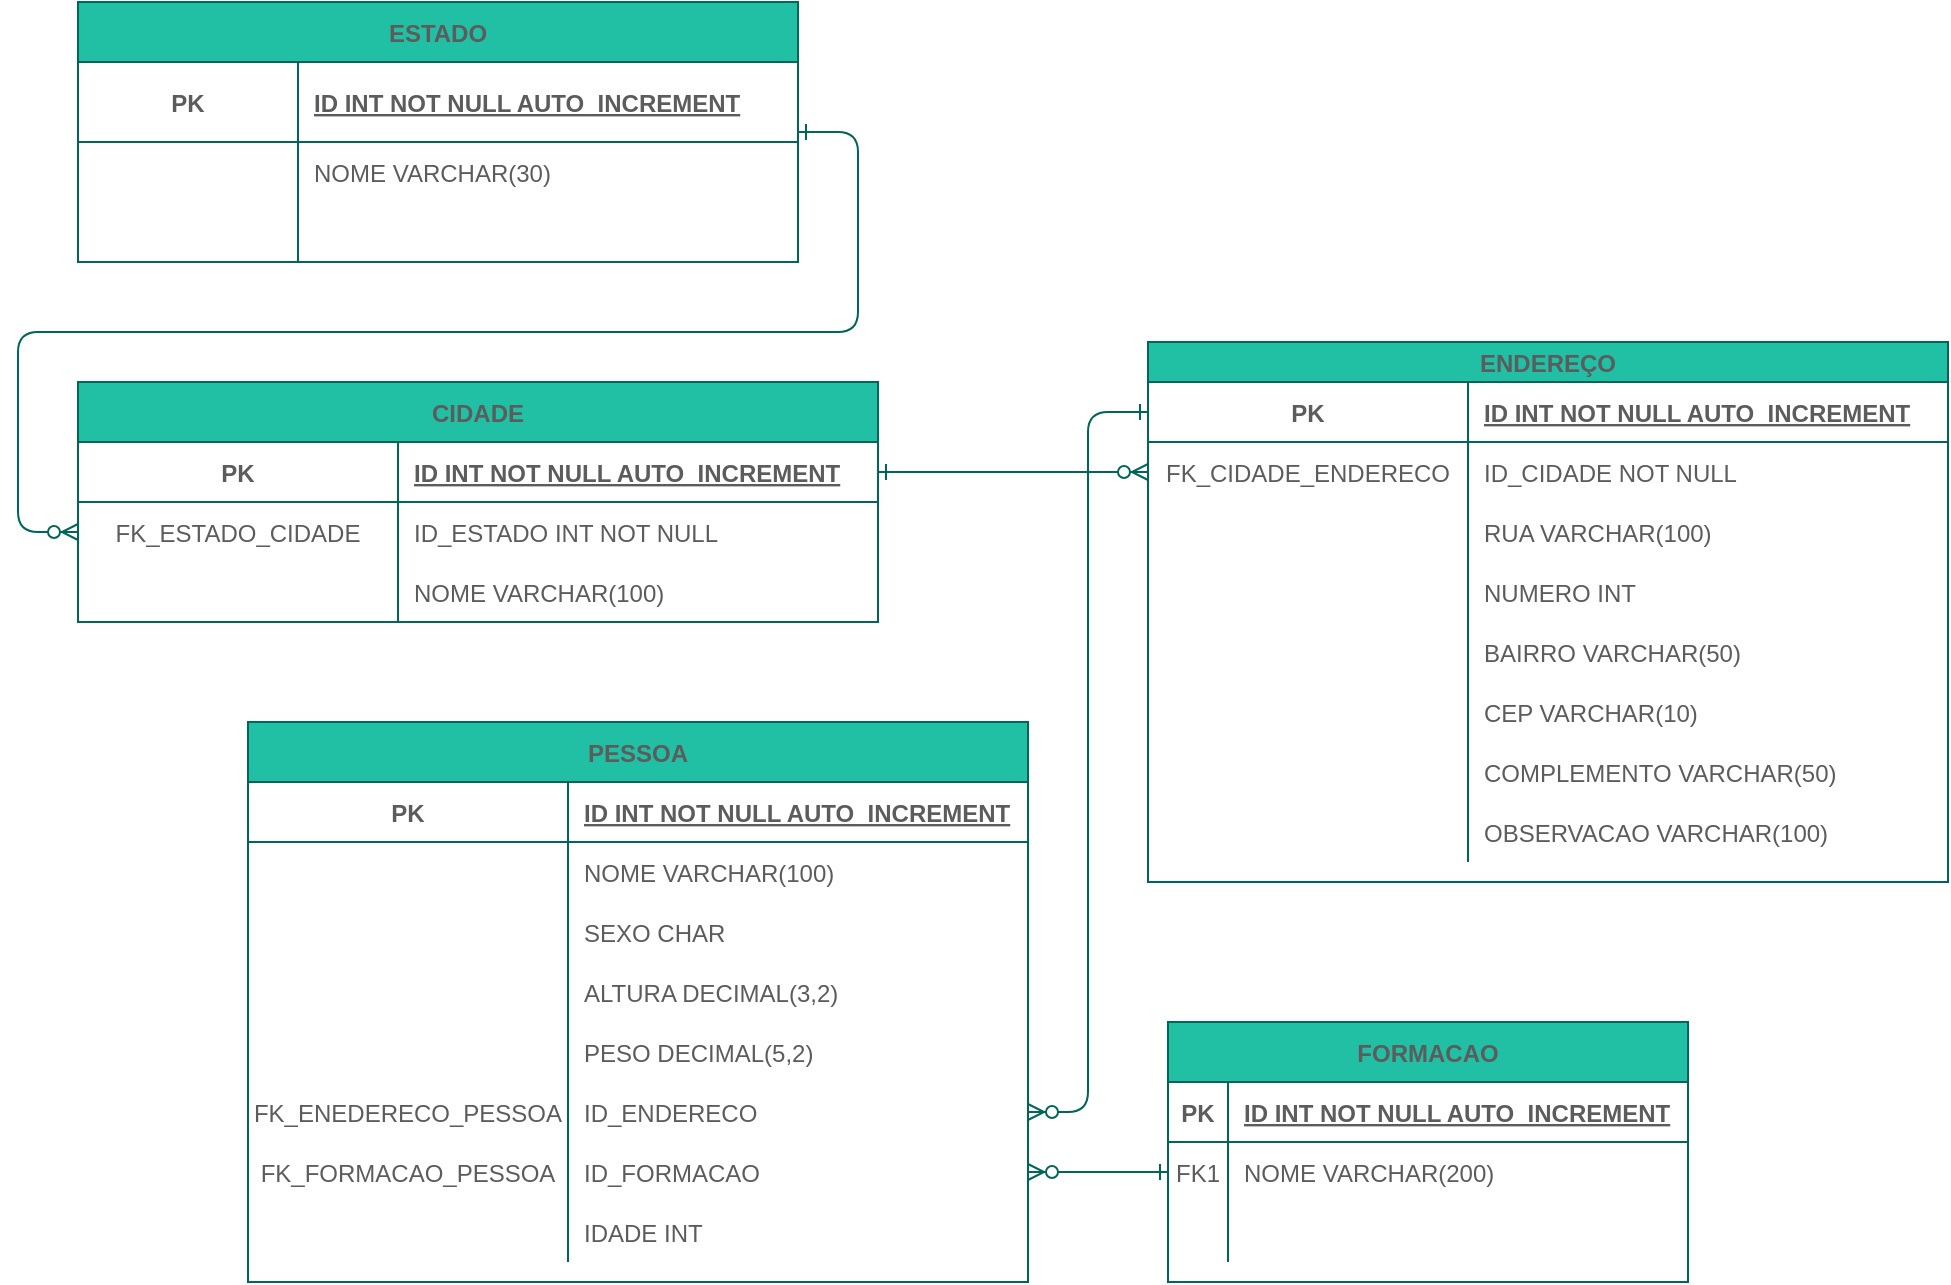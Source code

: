 <mxfile version="15.1.2" type="device"><diagram id="R2lEEEUBdFMjLlhIrx00" name="Page-1"><mxGraphModel dx="1329" dy="705" grid="1" gridSize="10" guides="1" tooltips="1" connect="1" arrows="1" fold="1" page="1" pageScale="1" pageWidth="1169" pageHeight="1654" math="0" shadow="0" extFonts="Permanent Marker^https://fonts.googleapis.com/css?family=Permanent+Marker"><root><mxCell id="0"/><mxCell id="1" parent="0"/><mxCell id="C-vyLk0tnHw3VtMMgP7b-12" value="" style="edgeStyle=entityRelationEdgeStyle;endArrow=ERzeroToMany;startArrow=ERone;endFill=1;startFill=0;strokeColor=#006658;fontColor=#5C5C5C;exitX=0;exitY=0.5;exitDx=0;exitDy=0;" parent="1" source="6YbXGasq6QBPdYhicQic-2" target="C-vyLk0tnHw3VtMMgP7b-17" edge="1"><mxGeometry width="100" height="100" relative="1" as="geometry"><mxPoint x="475" y="940" as="sourcePoint"/><mxPoint x="139" y="750" as="targetPoint"/></mxGeometry></mxCell><mxCell id="C-vyLk0tnHw3VtMMgP7b-2" value="CIDADE" style="shape=table;startSize=30;container=1;collapsible=1;childLayout=tableLayout;fixedRows=1;rowLines=0;fontStyle=1;align=center;resizeLast=1;fillColor=#21C0A5;strokeColor=#006658;fontColor=#5C5C5C;" parent="1" vertex="1"><mxGeometry x="150" y="400" width="400" height="120" as="geometry"/></mxCell><mxCell id="C-vyLk0tnHw3VtMMgP7b-3" value="" style="shape=partialRectangle;collapsible=0;dropTarget=0;pointerEvents=0;fillColor=none;points=[[0,0.5],[1,0.5]];portConstraint=eastwest;top=0;left=0;right=0;bottom=1;strokeColor=#006658;fontColor=#5C5C5C;" parent="C-vyLk0tnHw3VtMMgP7b-2" vertex="1"><mxGeometry y="30" width="400" height="30" as="geometry"/></mxCell><mxCell id="C-vyLk0tnHw3VtMMgP7b-4" value="PK" style="shape=partialRectangle;overflow=hidden;connectable=0;fillColor=none;top=0;left=0;bottom=0;right=0;fontStyle=1;strokeColor=#006658;fontColor=#5C5C5C;" parent="C-vyLk0tnHw3VtMMgP7b-3" vertex="1"><mxGeometry width="160" height="30" as="geometry"/></mxCell><mxCell id="C-vyLk0tnHw3VtMMgP7b-5" value="ID INT NOT NULL AUTO_INCREMENT" style="shape=partialRectangle;overflow=hidden;connectable=0;fillColor=none;top=0;left=0;bottom=0;right=0;align=left;spacingLeft=6;fontStyle=5;strokeColor=#006658;fontColor=#5C5C5C;" parent="C-vyLk0tnHw3VtMMgP7b-3" vertex="1"><mxGeometry x="160" width="240" height="30" as="geometry"/></mxCell><mxCell id="C-vyLk0tnHw3VtMMgP7b-6" value="" style="shape=partialRectangle;collapsible=0;dropTarget=0;pointerEvents=0;fillColor=none;points=[[0,0.5],[1,0.5]];portConstraint=eastwest;top=0;left=0;right=0;bottom=0;strokeColor=#006658;fontColor=#5C5C5C;" parent="C-vyLk0tnHw3VtMMgP7b-2" vertex="1"><mxGeometry y="60" width="400" height="30" as="geometry"/></mxCell><mxCell id="C-vyLk0tnHw3VtMMgP7b-7" value="FK_ESTADO_CIDADE" style="shape=partialRectangle;overflow=hidden;connectable=0;fillColor=none;top=0;left=0;bottom=0;right=0;strokeColor=#006658;fontColor=#5C5C5C;" parent="C-vyLk0tnHw3VtMMgP7b-6" vertex="1"><mxGeometry width="160" height="30" as="geometry"/></mxCell><mxCell id="C-vyLk0tnHw3VtMMgP7b-8" value="ID_ESTADO INT NOT NULL" style="shape=partialRectangle;overflow=hidden;connectable=0;fillColor=none;top=0;left=0;bottom=0;right=0;align=left;spacingLeft=6;strokeColor=#006658;fontColor=#5C5C5C;" parent="C-vyLk0tnHw3VtMMgP7b-6" vertex="1"><mxGeometry x="160" width="240" height="30" as="geometry"/></mxCell><mxCell id="C-vyLk0tnHw3VtMMgP7b-9" value="" style="shape=partialRectangle;collapsible=0;dropTarget=0;pointerEvents=0;fillColor=none;points=[[0,0.5],[1,0.5]];portConstraint=eastwest;top=0;left=0;right=0;bottom=0;strokeColor=#006658;fontColor=#5C5C5C;" parent="C-vyLk0tnHw3VtMMgP7b-2" vertex="1"><mxGeometry y="90" width="400" height="30" as="geometry"/></mxCell><mxCell id="C-vyLk0tnHw3VtMMgP7b-10" value="" style="shape=partialRectangle;overflow=hidden;connectable=0;fillColor=none;top=0;left=0;bottom=0;right=0;strokeColor=#006658;fontColor=#5C5C5C;" parent="C-vyLk0tnHw3VtMMgP7b-9" vertex="1"><mxGeometry width="160" height="30" as="geometry"/></mxCell><mxCell id="C-vyLk0tnHw3VtMMgP7b-11" value="NOME VARCHAR(100)" style="shape=partialRectangle;overflow=hidden;connectable=0;fillColor=none;top=0;left=0;bottom=0;right=0;align=left;spacingLeft=6;strokeColor=#006658;fontColor=#5C5C5C;" parent="C-vyLk0tnHw3VtMMgP7b-9" vertex="1"><mxGeometry x="160" width="240" height="30" as="geometry"/></mxCell><mxCell id="C-vyLk0tnHw3VtMMgP7b-13" value="PESSOA" style="shape=table;startSize=30;container=1;collapsible=1;childLayout=tableLayout;fixedRows=1;rowLines=0;fontStyle=1;align=center;resizeLast=1;fillColor=#21C0A5;strokeColor=#006658;fontColor=#5C5C5C;" parent="1" vertex="1"><mxGeometry x="235" y="570" width="390" height="280" as="geometry"/></mxCell><mxCell id="C-vyLk0tnHw3VtMMgP7b-14" value="" style="shape=partialRectangle;collapsible=0;dropTarget=0;pointerEvents=0;fillColor=none;points=[[0,0.5],[1,0.5]];portConstraint=eastwest;top=0;left=0;right=0;bottom=1;strokeColor=#006658;fontColor=#5C5C5C;" parent="C-vyLk0tnHw3VtMMgP7b-13" vertex="1"><mxGeometry y="30" width="390" height="30" as="geometry"/></mxCell><mxCell id="C-vyLk0tnHw3VtMMgP7b-15" value="PK" style="shape=partialRectangle;overflow=hidden;connectable=0;fillColor=none;top=0;left=0;bottom=0;right=0;fontStyle=1;strokeColor=#006658;fontColor=#5C5C5C;" parent="C-vyLk0tnHw3VtMMgP7b-14" vertex="1"><mxGeometry width="160" height="30" as="geometry"/></mxCell><mxCell id="C-vyLk0tnHw3VtMMgP7b-16" value="ID INT NOT NULL AUTO_INCREMENT" style="shape=partialRectangle;overflow=hidden;connectable=0;fillColor=none;top=0;left=0;bottom=0;right=0;align=left;spacingLeft=6;fontStyle=5;strokeColor=#006658;fontColor=#5C5C5C;" parent="C-vyLk0tnHw3VtMMgP7b-14" vertex="1"><mxGeometry x="160" width="230" height="30" as="geometry"/></mxCell><mxCell id="C-vyLk0tnHw3VtMMgP7b-20" value="" style="shape=partialRectangle;collapsible=0;dropTarget=0;pointerEvents=0;fillColor=none;points=[[0,0.5],[1,0.5]];portConstraint=eastwest;top=0;left=0;right=0;bottom=0;strokeColor=#006658;fontColor=#5C5C5C;" parent="C-vyLk0tnHw3VtMMgP7b-13" vertex="1"><mxGeometry y="60" width="390" height="30" as="geometry"/></mxCell><mxCell id="C-vyLk0tnHw3VtMMgP7b-21" value="" style="shape=partialRectangle;overflow=hidden;connectable=0;fillColor=none;top=0;left=0;bottom=0;right=0;strokeColor=#006658;fontColor=#5C5C5C;" parent="C-vyLk0tnHw3VtMMgP7b-20" vertex="1"><mxGeometry width="160" height="30" as="geometry"/></mxCell><mxCell id="C-vyLk0tnHw3VtMMgP7b-22" value="NOME VARCHAR(100) " style="shape=partialRectangle;overflow=hidden;connectable=0;fillColor=none;top=0;left=0;bottom=0;right=0;align=left;spacingLeft=6;strokeColor=#006658;fontColor=#5C5C5C;" parent="C-vyLk0tnHw3VtMMgP7b-20" vertex="1"><mxGeometry x="160" width="230" height="30" as="geometry"/></mxCell><mxCell id="6YbXGasq6QBPdYhicQic-61" value="" style="shape=partialRectangle;collapsible=0;dropTarget=0;pointerEvents=0;fillColor=none;points=[[0,0.5],[1,0.5]];portConstraint=eastwest;top=0;left=0;right=0;bottom=0;strokeColor=#006658;fontColor=#5C5C5C;" vertex="1" parent="C-vyLk0tnHw3VtMMgP7b-13"><mxGeometry y="90" width="390" height="30" as="geometry"/></mxCell><mxCell id="6YbXGasq6QBPdYhicQic-62" value="" style="shape=partialRectangle;overflow=hidden;connectable=0;fillColor=none;top=0;left=0;bottom=0;right=0;strokeColor=#006658;fontColor=#5C5C5C;" vertex="1" parent="6YbXGasq6QBPdYhicQic-61"><mxGeometry width="160" height="30" as="geometry"/></mxCell><mxCell id="6YbXGasq6QBPdYhicQic-63" value="SEXO CHAR " style="shape=partialRectangle;overflow=hidden;connectable=0;fillColor=none;top=0;left=0;bottom=0;right=0;align=left;spacingLeft=6;strokeColor=#006658;fontColor=#5C5C5C;" vertex="1" parent="6YbXGasq6QBPdYhicQic-61"><mxGeometry x="160" width="230" height="30" as="geometry"/></mxCell><mxCell id="6YbXGasq6QBPdYhicQic-64" value="" style="shape=partialRectangle;collapsible=0;dropTarget=0;pointerEvents=0;fillColor=none;points=[[0,0.5],[1,0.5]];portConstraint=eastwest;top=0;left=0;right=0;bottom=0;strokeColor=#006658;fontColor=#5C5C5C;" vertex="1" parent="C-vyLk0tnHw3VtMMgP7b-13"><mxGeometry y="120" width="390" height="30" as="geometry"/></mxCell><mxCell id="6YbXGasq6QBPdYhicQic-65" value="" style="shape=partialRectangle;overflow=hidden;connectable=0;fillColor=none;top=0;left=0;bottom=0;right=0;strokeColor=#006658;fontColor=#5C5C5C;" vertex="1" parent="6YbXGasq6QBPdYhicQic-64"><mxGeometry width="160" height="30" as="geometry"/></mxCell><mxCell id="6YbXGasq6QBPdYhicQic-66" value="ALTURA DECIMAL(3,2)" style="shape=partialRectangle;overflow=hidden;connectable=0;fillColor=none;top=0;left=0;bottom=0;right=0;align=left;spacingLeft=6;strokeColor=#006658;fontColor=#5C5C5C;" vertex="1" parent="6YbXGasq6QBPdYhicQic-64"><mxGeometry x="160" width="230" height="30" as="geometry"/></mxCell><mxCell id="6YbXGasq6QBPdYhicQic-67" value="" style="shape=partialRectangle;collapsible=0;dropTarget=0;pointerEvents=0;fillColor=none;points=[[0,0.5],[1,0.5]];portConstraint=eastwest;top=0;left=0;right=0;bottom=0;strokeColor=#006658;fontColor=#5C5C5C;" vertex="1" parent="C-vyLk0tnHw3VtMMgP7b-13"><mxGeometry y="150" width="390" height="30" as="geometry"/></mxCell><mxCell id="6YbXGasq6QBPdYhicQic-68" value="" style="shape=partialRectangle;overflow=hidden;connectable=0;fillColor=none;top=0;left=0;bottom=0;right=0;strokeColor=#006658;fontColor=#5C5C5C;" vertex="1" parent="6YbXGasq6QBPdYhicQic-67"><mxGeometry width="160" height="30" as="geometry"/></mxCell><mxCell id="6YbXGasq6QBPdYhicQic-69" value="PESO DECIMAL(5,2)" style="shape=partialRectangle;overflow=hidden;connectable=0;fillColor=none;top=0;left=0;bottom=0;right=0;align=left;spacingLeft=6;strokeColor=#006658;fontColor=#5C5C5C;" vertex="1" parent="6YbXGasq6QBPdYhicQic-67"><mxGeometry x="160" width="230" height="30" as="geometry"/></mxCell><mxCell id="C-vyLk0tnHw3VtMMgP7b-17" value="" style="shape=partialRectangle;collapsible=0;dropTarget=0;pointerEvents=0;fillColor=none;points=[[0,0.5],[1,0.5]];portConstraint=eastwest;top=0;left=0;right=0;bottom=0;strokeColor=#006658;fontColor=#5C5C5C;" parent="C-vyLk0tnHw3VtMMgP7b-13" vertex="1"><mxGeometry y="180" width="390" height="30" as="geometry"/></mxCell><mxCell id="C-vyLk0tnHw3VtMMgP7b-18" value="FK_ENEDERECO_PESSOA" style="shape=partialRectangle;overflow=hidden;connectable=0;fillColor=none;top=0;left=0;bottom=0;right=0;strokeColor=#006658;fontColor=#5C5C5C;" parent="C-vyLk0tnHw3VtMMgP7b-17" vertex="1"><mxGeometry width="160" height="30" as="geometry"/></mxCell><mxCell id="C-vyLk0tnHw3VtMMgP7b-19" value="ID_ENDERECO" style="shape=partialRectangle;overflow=hidden;connectable=0;fillColor=none;top=0;left=0;bottom=0;right=0;align=left;spacingLeft=6;strokeColor=#006658;fontColor=#5C5C5C;" parent="C-vyLk0tnHw3VtMMgP7b-17" vertex="1"><mxGeometry x="160" width="230" height="30" as="geometry"/></mxCell><mxCell id="6YbXGasq6QBPdYhicQic-70" value="" style="shape=partialRectangle;collapsible=0;dropTarget=0;pointerEvents=0;fillColor=none;points=[[0,0.5],[1,0.5]];portConstraint=eastwest;top=0;left=0;right=0;bottom=0;strokeColor=#006658;fontColor=#5C5C5C;" vertex="1" parent="C-vyLk0tnHw3VtMMgP7b-13"><mxGeometry y="210" width="390" height="30" as="geometry"/></mxCell><mxCell id="6YbXGasq6QBPdYhicQic-71" value="FK_FORMACAO_PESSOA" style="shape=partialRectangle;overflow=hidden;connectable=0;fillColor=none;top=0;left=0;bottom=0;right=0;strokeColor=#006658;fontColor=#5C5C5C;" vertex="1" parent="6YbXGasq6QBPdYhicQic-70"><mxGeometry width="160" height="30" as="geometry"/></mxCell><mxCell id="6YbXGasq6QBPdYhicQic-72" value="ID_FORMACAO" style="shape=partialRectangle;overflow=hidden;connectable=0;fillColor=none;top=0;left=0;bottom=0;right=0;align=left;spacingLeft=6;strokeColor=#006658;fontColor=#5C5C5C;" vertex="1" parent="6YbXGasq6QBPdYhicQic-70"><mxGeometry x="160" width="230" height="30" as="geometry"/></mxCell><mxCell id="6YbXGasq6QBPdYhicQic-80" value="" style="shape=partialRectangle;collapsible=0;dropTarget=0;pointerEvents=0;fillColor=none;points=[[0,0.5],[1,0.5]];portConstraint=eastwest;top=0;left=0;right=0;bottom=0;strokeColor=#006658;fontColor=#5C5C5C;" vertex="1" parent="C-vyLk0tnHw3VtMMgP7b-13"><mxGeometry y="240" width="390" height="30" as="geometry"/></mxCell><mxCell id="6YbXGasq6QBPdYhicQic-81" value="" style="shape=partialRectangle;overflow=hidden;connectable=0;fillColor=none;top=0;left=0;bottom=0;right=0;strokeColor=#006658;fontColor=#5C5C5C;" vertex="1" parent="6YbXGasq6QBPdYhicQic-80"><mxGeometry width="160" height="30" as="geometry"/></mxCell><mxCell id="6YbXGasq6QBPdYhicQic-82" value="IDADE INT " style="shape=partialRectangle;overflow=hidden;connectable=0;fillColor=none;top=0;left=0;bottom=0;right=0;align=left;spacingLeft=6;strokeColor=#006658;fontColor=#5C5C5C;" vertex="1" parent="6YbXGasq6QBPdYhicQic-80"><mxGeometry x="160" width="230" height="30" as="geometry"/></mxCell><mxCell id="C-vyLk0tnHw3VtMMgP7b-23" value="ESTADO" style="shape=table;startSize=30;container=1;collapsible=1;childLayout=tableLayout;fixedRows=1;rowLines=0;fontStyle=1;align=center;resizeLast=1;fillColor=#21C0A5;strokeColor=#006658;fontColor=#5C5C5C;" parent="1" vertex="1"><mxGeometry x="150" y="210" width="360" height="130" as="geometry"/></mxCell><mxCell id="C-vyLk0tnHw3VtMMgP7b-24" value="" style="shape=partialRectangle;collapsible=0;dropTarget=0;pointerEvents=0;fillColor=none;points=[[0,0.5],[1,0.5]];portConstraint=eastwest;top=0;left=0;right=0;bottom=1;strokeColor=#006658;fontColor=#5C5C5C;" parent="C-vyLk0tnHw3VtMMgP7b-23" vertex="1"><mxGeometry y="30" width="360" height="40" as="geometry"/></mxCell><mxCell id="C-vyLk0tnHw3VtMMgP7b-25" value="PK" style="shape=partialRectangle;overflow=hidden;connectable=0;fillColor=none;top=0;left=0;bottom=0;right=0;fontStyle=1;strokeColor=#006658;fontColor=#5C5C5C;" parent="C-vyLk0tnHw3VtMMgP7b-24" vertex="1"><mxGeometry width="110" height="40" as="geometry"/></mxCell><mxCell id="C-vyLk0tnHw3VtMMgP7b-26" value="ID INT NOT NULL AUTO_INCREMENT" style="shape=partialRectangle;overflow=hidden;connectable=0;fillColor=none;top=0;left=0;bottom=0;right=0;align=left;spacingLeft=6;fontStyle=5;strokeColor=#006658;fontColor=#5C5C5C;" parent="C-vyLk0tnHw3VtMMgP7b-24" vertex="1"><mxGeometry x="110" width="250" height="40" as="geometry"/></mxCell><mxCell id="C-vyLk0tnHw3VtMMgP7b-27" value="" style="shape=partialRectangle;collapsible=0;dropTarget=0;pointerEvents=0;fillColor=none;points=[[0,0.5],[1,0.5]];portConstraint=eastwest;top=0;left=0;right=0;bottom=0;strokeColor=#006658;fontColor=#5C5C5C;" parent="C-vyLk0tnHw3VtMMgP7b-23" vertex="1"><mxGeometry y="70" width="360" height="30" as="geometry"/></mxCell><mxCell id="C-vyLk0tnHw3VtMMgP7b-28" value="" style="shape=partialRectangle;overflow=hidden;connectable=0;fillColor=none;top=0;left=0;bottom=0;right=0;strokeColor=#006658;fontColor=#5C5C5C;" parent="C-vyLk0tnHw3VtMMgP7b-27" vertex="1"><mxGeometry width="110" height="30" as="geometry"/></mxCell><mxCell id="C-vyLk0tnHw3VtMMgP7b-29" value="NOME VARCHAR(30)" style="shape=partialRectangle;overflow=hidden;connectable=0;fillColor=none;top=0;left=0;bottom=0;right=0;align=left;spacingLeft=6;strokeColor=#006658;fontColor=#5C5C5C;" parent="C-vyLk0tnHw3VtMMgP7b-27" vertex="1"><mxGeometry x="110" width="250" height="30" as="geometry"/></mxCell><mxCell id="6YbXGasq6QBPdYhicQic-19" value="" style="shape=partialRectangle;collapsible=0;dropTarget=0;pointerEvents=0;fillColor=none;points=[[0,0.5],[1,0.5]];portConstraint=eastwest;top=0;left=0;right=0;bottom=0;strokeColor=#006658;fontColor=#5C5C5C;" vertex="1" parent="C-vyLk0tnHw3VtMMgP7b-23"><mxGeometry y="100" width="360" height="30" as="geometry"/></mxCell><mxCell id="6YbXGasq6QBPdYhicQic-20" value="" style="shape=partialRectangle;overflow=hidden;connectable=0;fillColor=none;top=0;left=0;bottom=0;right=0;strokeColor=#006658;fontColor=#5C5C5C;" vertex="1" parent="6YbXGasq6QBPdYhicQic-19"><mxGeometry width="110" height="30" as="geometry"/></mxCell><mxCell id="6YbXGasq6QBPdYhicQic-21" value="" style="shape=partialRectangle;overflow=hidden;connectable=0;fillColor=none;top=0;left=0;bottom=0;right=0;align=left;spacingLeft=6;strokeColor=#006658;fontColor=#5C5C5C;" vertex="1" parent="6YbXGasq6QBPdYhicQic-19"><mxGeometry x="110" width="250" height="30" as="geometry"/></mxCell><mxCell id="6YbXGasq6QBPdYhicQic-1" value="ENDEREÇO" style="shape=table;startSize=20;container=1;collapsible=1;childLayout=tableLayout;fixedRows=1;rowLines=0;fontStyle=1;align=center;resizeLast=1;fillColor=#21C0A5;strokeColor=#006658;fontColor=#5C5C5C;" vertex="1" parent="1"><mxGeometry x="685" y="380" width="400" height="270" as="geometry"/></mxCell><mxCell id="6YbXGasq6QBPdYhicQic-2" value="" style="shape=partialRectangle;collapsible=0;dropTarget=0;pointerEvents=0;fillColor=none;points=[[0,0.5],[1,0.5]];portConstraint=eastwest;top=0;left=0;right=0;bottom=1;strokeColor=#006658;fontColor=#5C5C5C;" vertex="1" parent="6YbXGasq6QBPdYhicQic-1"><mxGeometry y="20" width="400" height="30" as="geometry"/></mxCell><mxCell id="6YbXGasq6QBPdYhicQic-3" value="PK" style="shape=partialRectangle;overflow=hidden;connectable=0;fillColor=none;top=0;left=0;bottom=0;right=0;fontStyle=1;strokeColor=#006658;fontColor=#5C5C5C;" vertex="1" parent="6YbXGasq6QBPdYhicQic-2"><mxGeometry width="160" height="30" as="geometry"/></mxCell><mxCell id="6YbXGasq6QBPdYhicQic-4" value="ID INT NOT NULL AUTO_INCREMENT" style="shape=partialRectangle;overflow=hidden;connectable=0;fillColor=none;top=0;left=0;bottom=0;right=0;align=left;spacingLeft=6;fontStyle=5;strokeColor=#006658;fontColor=#5C5C5C;" vertex="1" parent="6YbXGasq6QBPdYhicQic-2"><mxGeometry x="160" width="240" height="30" as="geometry"/></mxCell><mxCell id="6YbXGasq6QBPdYhicQic-5" value="" style="shape=partialRectangle;collapsible=0;dropTarget=0;pointerEvents=0;fillColor=none;points=[[0,0.5],[1,0.5]];portConstraint=eastwest;top=0;left=0;right=0;bottom=0;strokeColor=#006658;fontColor=#5C5C5C;" vertex="1" parent="6YbXGasq6QBPdYhicQic-1"><mxGeometry y="50" width="400" height="30" as="geometry"/></mxCell><mxCell id="6YbXGasq6QBPdYhicQic-6" value="FK_CIDADE_ENDERECO" style="shape=partialRectangle;overflow=hidden;connectable=0;fillColor=none;top=0;left=0;bottom=0;right=0;strokeColor=#006658;fontColor=#5C5C5C;" vertex="1" parent="6YbXGasq6QBPdYhicQic-5"><mxGeometry width="160" height="30" as="geometry"/></mxCell><mxCell id="6YbXGasq6QBPdYhicQic-7" value="ID_CIDADE NOT NULL" style="shape=partialRectangle;overflow=hidden;connectable=0;fillColor=none;top=0;left=0;bottom=0;right=0;align=left;spacingLeft=6;strokeColor=#006658;fontColor=#5C5C5C;" vertex="1" parent="6YbXGasq6QBPdYhicQic-5"><mxGeometry x="160" width="240" height="30" as="geometry"/></mxCell><mxCell id="6YbXGasq6QBPdYhicQic-8" value="" style="shape=partialRectangle;collapsible=0;dropTarget=0;pointerEvents=0;fillColor=none;points=[[0,0.5],[1,0.5]];portConstraint=eastwest;top=0;left=0;right=0;bottom=0;strokeColor=#006658;fontColor=#5C5C5C;" vertex="1" parent="6YbXGasq6QBPdYhicQic-1"><mxGeometry y="80" width="400" height="30" as="geometry"/></mxCell><mxCell id="6YbXGasq6QBPdYhicQic-9" value="" style="shape=partialRectangle;overflow=hidden;connectable=0;fillColor=none;top=0;left=0;bottom=0;right=0;strokeColor=#006658;fontColor=#5C5C5C;" vertex="1" parent="6YbXGasq6QBPdYhicQic-8"><mxGeometry width="160" height="30" as="geometry"/></mxCell><mxCell id="6YbXGasq6QBPdYhicQic-10" value="RUA VARCHAR(100)" style="shape=partialRectangle;overflow=hidden;connectable=0;fillColor=none;top=0;left=0;bottom=0;right=0;align=left;spacingLeft=6;strokeColor=#006658;fontColor=#5C5C5C;" vertex="1" parent="6YbXGasq6QBPdYhicQic-8"><mxGeometry x="160" width="240" height="30" as="geometry"/></mxCell><mxCell id="6YbXGasq6QBPdYhicQic-26" value="" style="shape=partialRectangle;collapsible=0;dropTarget=0;pointerEvents=0;fillColor=none;points=[[0,0.5],[1,0.5]];portConstraint=eastwest;top=0;left=0;right=0;bottom=0;strokeColor=#006658;fontColor=#5C5C5C;" vertex="1" parent="6YbXGasq6QBPdYhicQic-1"><mxGeometry y="110" width="400" height="30" as="geometry"/></mxCell><mxCell id="6YbXGasq6QBPdYhicQic-27" value="" style="shape=partialRectangle;overflow=hidden;connectable=0;fillColor=none;top=0;left=0;bottom=0;right=0;strokeColor=#006658;fontColor=#5C5C5C;" vertex="1" parent="6YbXGasq6QBPdYhicQic-26"><mxGeometry width="160" height="30" as="geometry"/></mxCell><mxCell id="6YbXGasq6QBPdYhicQic-28" value="NUMERO INT" style="shape=partialRectangle;overflow=hidden;connectable=0;fillColor=none;top=0;left=0;bottom=0;right=0;align=left;spacingLeft=6;strokeColor=#006658;fontColor=#5C5C5C;" vertex="1" parent="6YbXGasq6QBPdYhicQic-26"><mxGeometry x="160" width="240" height="30" as="geometry"/></mxCell><mxCell id="6YbXGasq6QBPdYhicQic-29" value="" style="shape=partialRectangle;collapsible=0;dropTarget=0;pointerEvents=0;fillColor=none;points=[[0,0.5],[1,0.5]];portConstraint=eastwest;top=0;left=0;right=0;bottom=0;strokeColor=#006658;fontColor=#5C5C5C;" vertex="1" parent="6YbXGasq6QBPdYhicQic-1"><mxGeometry y="140" width="400" height="30" as="geometry"/></mxCell><mxCell id="6YbXGasq6QBPdYhicQic-30" value="" style="shape=partialRectangle;overflow=hidden;connectable=0;fillColor=none;top=0;left=0;bottom=0;right=0;strokeColor=#006658;fontColor=#5C5C5C;" vertex="1" parent="6YbXGasq6QBPdYhicQic-29"><mxGeometry width="160" height="30" as="geometry"/></mxCell><mxCell id="6YbXGasq6QBPdYhicQic-31" value="BAIRRO VARCHAR(50)" style="shape=partialRectangle;overflow=hidden;connectable=0;fillColor=none;top=0;left=0;bottom=0;right=0;align=left;spacingLeft=6;strokeColor=#006658;fontColor=#5C5C5C;" vertex="1" parent="6YbXGasq6QBPdYhicQic-29"><mxGeometry x="160" width="240" height="30" as="geometry"/></mxCell><mxCell id="6YbXGasq6QBPdYhicQic-32" value="" style="shape=partialRectangle;collapsible=0;dropTarget=0;pointerEvents=0;fillColor=none;points=[[0,0.5],[1,0.5]];portConstraint=eastwest;top=0;left=0;right=0;bottom=0;strokeColor=#006658;fontColor=#5C5C5C;" vertex="1" parent="6YbXGasq6QBPdYhicQic-1"><mxGeometry y="170" width="400" height="30" as="geometry"/></mxCell><mxCell id="6YbXGasq6QBPdYhicQic-33" value="" style="shape=partialRectangle;overflow=hidden;connectable=0;fillColor=none;top=0;left=0;bottom=0;right=0;strokeColor=#006658;fontColor=#5C5C5C;" vertex="1" parent="6YbXGasq6QBPdYhicQic-32"><mxGeometry width="160" height="30" as="geometry"/></mxCell><mxCell id="6YbXGasq6QBPdYhicQic-34" value="CEP VARCHAR(10)" style="shape=partialRectangle;overflow=hidden;connectable=0;fillColor=none;top=0;left=0;bottom=0;right=0;align=left;spacingLeft=6;strokeColor=#006658;fontColor=#5C5C5C;" vertex="1" parent="6YbXGasq6QBPdYhicQic-32"><mxGeometry x="160" width="240" height="30" as="geometry"/></mxCell><mxCell id="6YbXGasq6QBPdYhicQic-35" value="" style="shape=partialRectangle;collapsible=0;dropTarget=0;pointerEvents=0;fillColor=none;points=[[0,0.5],[1,0.5]];portConstraint=eastwest;top=0;left=0;right=0;bottom=0;strokeColor=#006658;fontColor=#5C5C5C;" vertex="1" parent="6YbXGasq6QBPdYhicQic-1"><mxGeometry y="200" width="400" height="30" as="geometry"/></mxCell><mxCell id="6YbXGasq6QBPdYhicQic-36" value="" style="shape=partialRectangle;overflow=hidden;connectable=0;fillColor=none;top=0;left=0;bottom=0;right=0;strokeColor=#006658;fontColor=#5C5C5C;" vertex="1" parent="6YbXGasq6QBPdYhicQic-35"><mxGeometry width="160" height="30" as="geometry"/></mxCell><mxCell id="6YbXGasq6QBPdYhicQic-37" value="COMPLEMENTO VARCHAR(50)" style="shape=partialRectangle;overflow=hidden;connectable=0;fillColor=none;top=0;left=0;bottom=0;right=0;align=left;spacingLeft=6;strokeColor=#006658;fontColor=#5C5C5C;" vertex="1" parent="6YbXGasq6QBPdYhicQic-35"><mxGeometry x="160" width="240" height="30" as="geometry"/></mxCell><mxCell id="6YbXGasq6QBPdYhicQic-38" value="" style="shape=partialRectangle;collapsible=0;dropTarget=0;pointerEvents=0;fillColor=none;points=[[0,0.5],[1,0.5]];portConstraint=eastwest;top=0;left=0;right=0;bottom=0;strokeColor=#006658;fontColor=#5C5C5C;" vertex="1" parent="6YbXGasq6QBPdYhicQic-1"><mxGeometry y="230" width="400" height="30" as="geometry"/></mxCell><mxCell id="6YbXGasq6QBPdYhicQic-39" value="" style="shape=partialRectangle;overflow=hidden;connectable=0;fillColor=none;top=0;left=0;bottom=0;right=0;strokeColor=#006658;fontColor=#5C5C5C;" vertex="1" parent="6YbXGasq6QBPdYhicQic-38"><mxGeometry width="160" height="30" as="geometry"/></mxCell><mxCell id="6YbXGasq6QBPdYhicQic-40" value="OBSERVACAO VARCHAR(100)" style="shape=partialRectangle;overflow=hidden;connectable=0;fillColor=none;top=0;left=0;bottom=0;right=0;align=left;spacingLeft=6;strokeColor=#006658;fontColor=#5C5C5C;" vertex="1" parent="6YbXGasq6QBPdYhicQic-38"><mxGeometry x="160" width="240" height="30" as="geometry"/></mxCell><mxCell id="6YbXGasq6QBPdYhicQic-23" value="" style="edgeStyle=entityRelationEdgeStyle;endArrow=ERzeroToMany;startArrow=ERone;endFill=1;startFill=0;strokeColor=#006658;fontColor=#5C5C5C;exitX=1;exitY=0.5;exitDx=0;exitDy=0;" edge="1" parent="1" source="C-vyLk0tnHw3VtMMgP7b-3" target="6YbXGasq6QBPdYhicQic-5"><mxGeometry width="100" height="100" relative="1" as="geometry"><mxPoint x="326" y="490" as="sourcePoint"/><mxPoint x="155" y="900" as="targetPoint"/></mxGeometry></mxCell><mxCell id="6YbXGasq6QBPdYhicQic-24" value="" style="edgeStyle=entityRelationEdgeStyle;endArrow=ERzeroToMany;startArrow=ERone;endFill=1;startFill=0;strokeColor=#006658;fontColor=#5C5C5C;" edge="1" parent="1" source="C-vyLk0tnHw3VtMMgP7b-23"><mxGeometry width="100" height="100" relative="1" as="geometry"><mxPoint x="333" y="340" as="sourcePoint"/><mxPoint x="150" y="475" as="targetPoint"/></mxGeometry></mxCell><mxCell id="6YbXGasq6QBPdYhicQic-41" value="FORMACAO" style="shape=table;startSize=30;container=1;collapsible=1;childLayout=tableLayout;fixedRows=1;rowLines=0;fontStyle=1;align=center;resizeLast=1;fillColor=#21C0A5;strokeColor=#006658;fontColor=#5C5C5C;" vertex="1" parent="1"><mxGeometry x="695" y="720" width="260" height="130" as="geometry"/></mxCell><mxCell id="6YbXGasq6QBPdYhicQic-42" value="" style="shape=partialRectangle;collapsible=0;dropTarget=0;pointerEvents=0;fillColor=none;points=[[0,0.5],[1,0.5]];portConstraint=eastwest;top=0;left=0;right=0;bottom=1;strokeColor=#006658;fontColor=#5C5C5C;" vertex="1" parent="6YbXGasq6QBPdYhicQic-41"><mxGeometry y="30" width="260" height="30" as="geometry"/></mxCell><mxCell id="6YbXGasq6QBPdYhicQic-43" value="PK" style="shape=partialRectangle;overflow=hidden;connectable=0;fillColor=none;top=0;left=0;bottom=0;right=0;fontStyle=1;strokeColor=#006658;fontColor=#5C5C5C;" vertex="1" parent="6YbXGasq6QBPdYhicQic-42"><mxGeometry width="30" height="30" as="geometry"/></mxCell><mxCell id="6YbXGasq6QBPdYhicQic-44" value="ID INT NOT NULL AUTO_INCREMENT" style="shape=partialRectangle;overflow=hidden;connectable=0;fillColor=none;top=0;left=0;bottom=0;right=0;align=left;spacingLeft=6;fontStyle=5;strokeColor=#006658;fontColor=#5C5C5C;" vertex="1" parent="6YbXGasq6QBPdYhicQic-42"><mxGeometry x="30" width="230" height="30" as="geometry"/></mxCell><mxCell id="6YbXGasq6QBPdYhicQic-45" value="" style="shape=partialRectangle;collapsible=0;dropTarget=0;pointerEvents=0;fillColor=none;points=[[0,0.5],[1,0.5]];portConstraint=eastwest;top=0;left=0;right=0;bottom=0;strokeColor=#006658;fontColor=#5C5C5C;" vertex="1" parent="6YbXGasq6QBPdYhicQic-41"><mxGeometry y="60" width="260" height="30" as="geometry"/></mxCell><mxCell id="6YbXGasq6QBPdYhicQic-46" value="FK1" style="shape=partialRectangle;overflow=hidden;connectable=0;fillColor=none;top=0;left=0;bottom=0;right=0;strokeColor=#006658;fontColor=#5C5C5C;" vertex="1" parent="6YbXGasq6QBPdYhicQic-45"><mxGeometry width="30" height="30" as="geometry"/></mxCell><mxCell id="6YbXGasq6QBPdYhicQic-47" value="NOME VARCHAR(200)" style="shape=partialRectangle;overflow=hidden;connectable=0;fillColor=none;top=0;left=0;bottom=0;right=0;align=left;spacingLeft=6;strokeColor=#006658;fontColor=#5C5C5C;" vertex="1" parent="6YbXGasq6QBPdYhicQic-45"><mxGeometry x="30" width="230" height="30" as="geometry"/></mxCell><mxCell id="6YbXGasq6QBPdYhicQic-48" value="" style="shape=partialRectangle;collapsible=0;dropTarget=0;pointerEvents=0;fillColor=none;points=[[0,0.5],[1,0.5]];portConstraint=eastwest;top=0;left=0;right=0;bottom=0;strokeColor=#006658;fontColor=#5C5C5C;" vertex="1" parent="6YbXGasq6QBPdYhicQic-41"><mxGeometry y="90" width="260" height="30" as="geometry"/></mxCell><mxCell id="6YbXGasq6QBPdYhicQic-49" value="" style="shape=partialRectangle;overflow=hidden;connectable=0;fillColor=none;top=0;left=0;bottom=0;right=0;strokeColor=#006658;fontColor=#5C5C5C;" vertex="1" parent="6YbXGasq6QBPdYhicQic-48"><mxGeometry width="30" height="30" as="geometry"/></mxCell><mxCell id="6YbXGasq6QBPdYhicQic-50" value="" style="shape=partialRectangle;overflow=hidden;connectable=0;fillColor=none;top=0;left=0;bottom=0;right=0;align=left;spacingLeft=6;strokeColor=#006658;fontColor=#5C5C5C;" vertex="1" parent="6YbXGasq6QBPdYhicQic-48"><mxGeometry x="30" width="230" height="30" as="geometry"/></mxCell><mxCell id="6YbXGasq6QBPdYhicQic-75" value="" style="edgeStyle=entityRelationEdgeStyle;endArrow=ERzeroToMany;startArrow=ERone;endFill=1;startFill=0;strokeColor=#006658;fontColor=#5C5C5C;exitX=0;exitY=0.5;exitDx=0;exitDy=0;" edge="1" parent="1" source="6YbXGasq6QBPdYhicQic-45" target="6YbXGasq6QBPdYhicQic-70"><mxGeometry width="100" height="100" relative="1" as="geometry"><mxPoint x="625" y="455" as="sourcePoint"/><mxPoint x="555" y="765" as="targetPoint"/></mxGeometry></mxCell></root></mxGraphModel></diagram></mxfile>